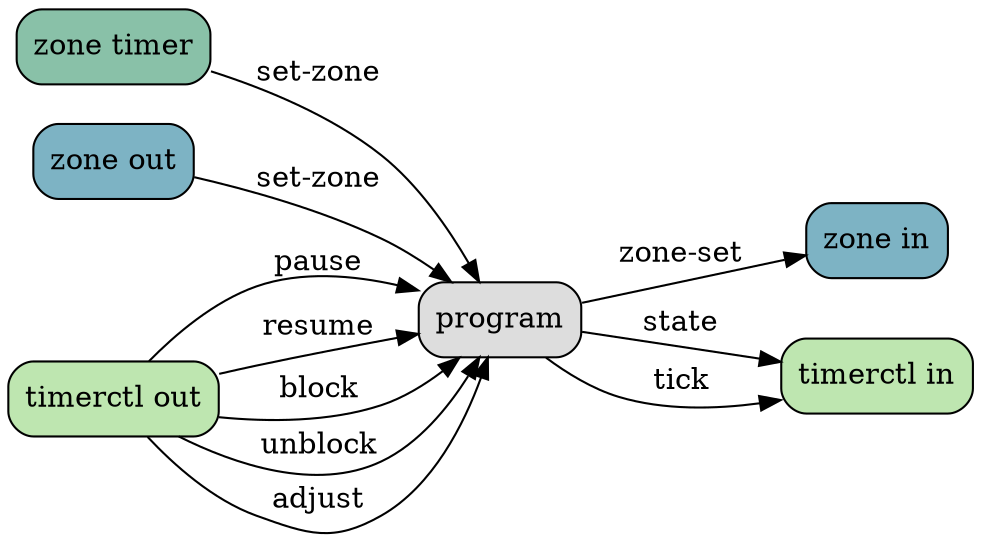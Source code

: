 digraph G {
    graph [rankdir=LR]
    "zone timer" [shape=Mrecord,style=filled,fillcolor="#89C1A8"];
    "zone out" [shape=Mrecord,style=filled,fillcolor="#7DB3C4"];
    "zone in" [shape=Mrecord,style=filled,fillcolor="#7DB3C4"];
    "timerctl in" [shape=Mrecord,style=filled,fillcolor="#BEE6B0"];
    "timerctl out" [shape=Mrecord,style=filled,fillcolor="#BEE6B0"];
    program [shape=Mrecord,style=filled,fillcolor="#DDDDDD"];

    "zone timer" -> program [label="set-zone"];
    "zone out" -> program [label="set-zone"];
    program -> "zone in" [label="zone-set"];
    "timerctl out" -> program [label="pause"];
    "timerctl out" -> program [label="resume"];
    "timerctl out" -> program [label="block"];
    "timerctl out" -> program [label="unblock"];
    "timerctl out" -> program [label="adjust"];
    program -> "timerctl in" [label="state"];
    program -> "timerctl in" [label="tick"];
}
